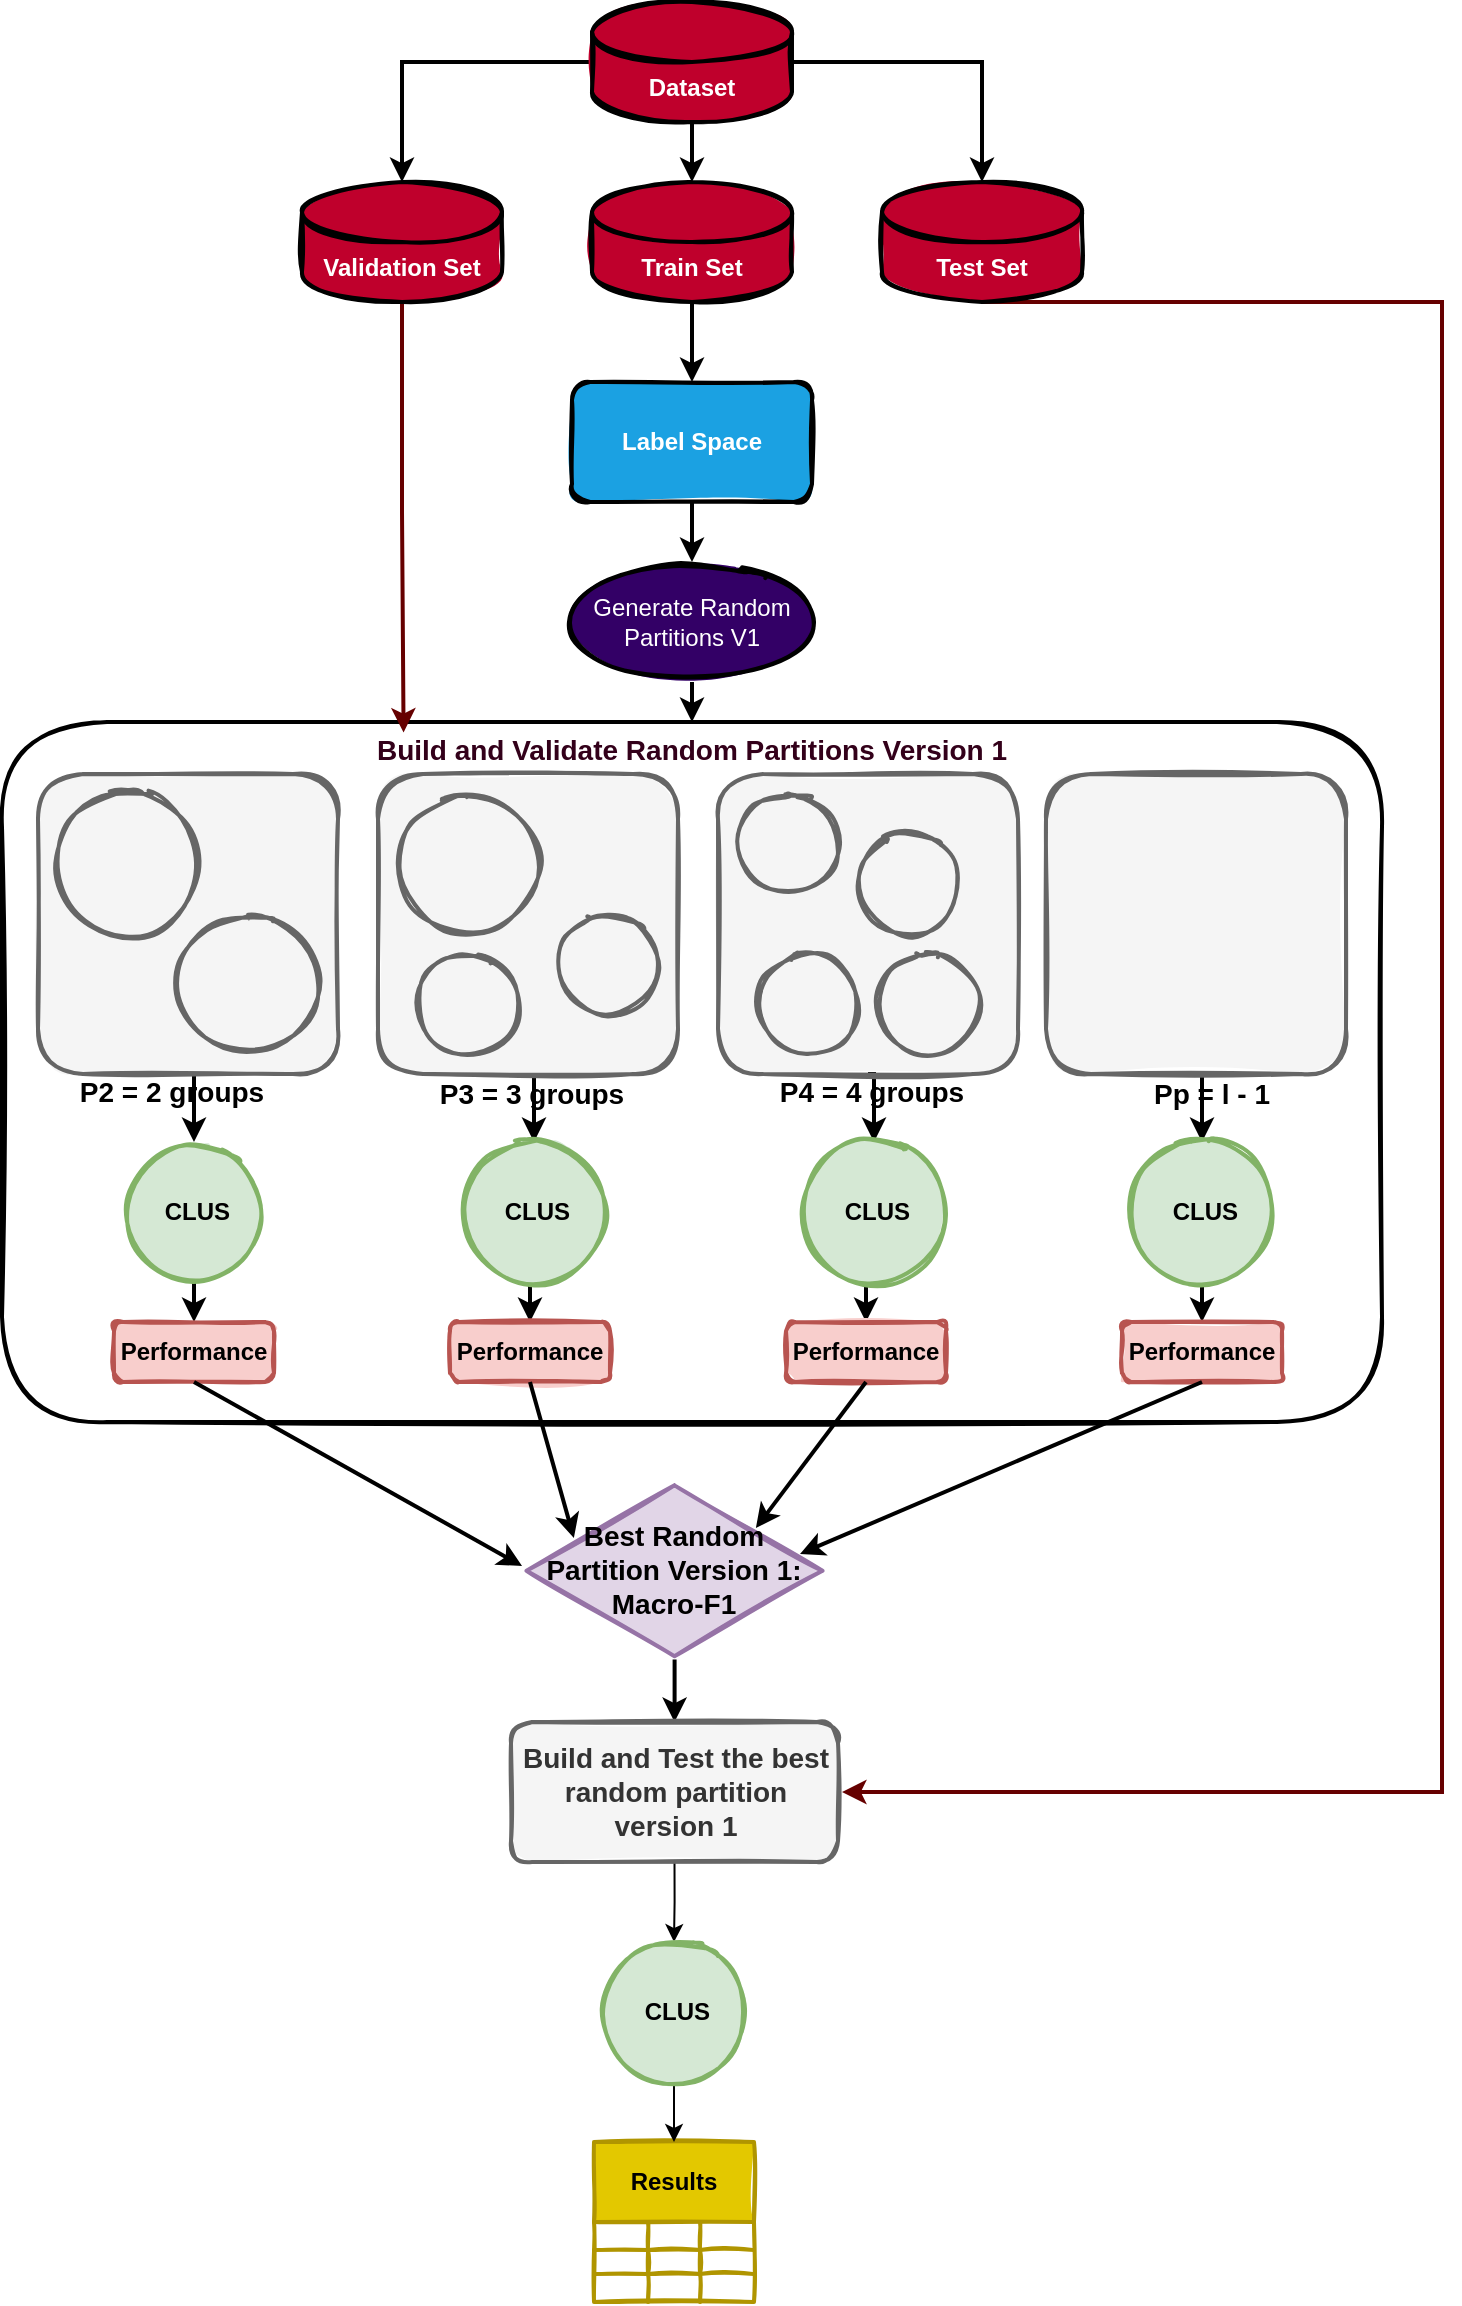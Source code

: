 <mxfile version="14.6.13" type="device"><diagram id="-QYDIm0tsiQuK-V-cHBM" name="Página-1"><mxGraphModel dx="2249" dy="822" grid="1" gridSize="10" guides="1" tooltips="1" connect="1" arrows="1" fold="1" page="1" pageScale="1" pageWidth="827" pageHeight="1169" math="0" shadow="0"><root><mxCell id="0"/><mxCell id="1" parent="0"/><mxCell id="Z5TqRd6HQiOi5LFkE9WK-11" value="" style="rounded=1;whiteSpace=wrap;html=1;strokeWidth=2;fillWeight=4;hachureGap=8;hachureAngle=45;sketch=1;fillStyle=solid;" parent="1" vertex="1"><mxGeometry x="-90" y="400" width="690" height="350" as="geometry"/></mxCell><mxCell id="Z5TqRd6HQiOi5LFkE9WK-3" style="edgeStyle=orthogonalEdgeStyle;rounded=0;orthogonalLoop=1;jettySize=auto;html=1;exitX=0.5;exitY=1;exitDx=0;exitDy=0;exitPerimeter=0;entryX=0.5;entryY=0;entryDx=0;entryDy=0;entryPerimeter=0;strokeWidth=2;" parent="1" source="liw2olCXuKr_KzRgP2FB-1" target="liw2olCXuKr_KzRgP2FB-2" edge="1"><mxGeometry relative="1" as="geometry"/></mxCell><mxCell id="Z5TqRd6HQiOi5LFkE9WK-4" style="edgeStyle=orthogonalEdgeStyle;rounded=0;orthogonalLoop=1;jettySize=auto;html=1;exitX=0;exitY=0.5;exitDx=0;exitDy=0;exitPerimeter=0;entryX=0.5;entryY=0;entryDx=0;entryDy=0;entryPerimeter=0;strokeWidth=2;" parent="1" source="liw2olCXuKr_KzRgP2FB-1" target="Z5TqRd6HQiOi5LFkE9WK-1" edge="1"><mxGeometry relative="1" as="geometry"/></mxCell><mxCell id="Z5TqRd6HQiOi5LFkE9WK-6" style="edgeStyle=orthogonalEdgeStyle;rounded=0;orthogonalLoop=1;jettySize=auto;html=1;exitX=1;exitY=0.5;exitDx=0;exitDy=0;exitPerimeter=0;entryX=0.5;entryY=0;entryDx=0;entryDy=0;entryPerimeter=0;strokeWidth=2;" parent="1" source="liw2olCXuKr_KzRgP2FB-1" target="liw2olCXuKr_KzRgP2FB-3" edge="1"><mxGeometry relative="1" as="geometry"/></mxCell><mxCell id="liw2olCXuKr_KzRgP2FB-1" value="Dataset" style="shape=cylinder3;whiteSpace=wrap;html=1;boundedLbl=1;backgroundOutline=1;size=15;fillColor=#BF002C;strokeColor=#000000;strokeWidth=2;sketch=1;fillWeight=2;hachureGap=8;fillStyle=solid;fontStyle=1;fontColor=#FFFFFF;" parent="1" vertex="1"><mxGeometry x="205" y="40" width="100" height="60" as="geometry"/></mxCell><mxCell id="Z5TqRd6HQiOi5LFkE9WK-9" style="edgeStyle=orthogonalEdgeStyle;rounded=0;orthogonalLoop=1;jettySize=auto;html=1;exitX=0.5;exitY=1;exitDx=0;exitDy=0;exitPerimeter=0;fontColor=#FFFFFF;strokeWidth=2;" parent="1" source="liw2olCXuKr_KzRgP2FB-2" target="Z5TqRd6HQiOi5LFkE9WK-8" edge="1"><mxGeometry relative="1" as="geometry"/></mxCell><mxCell id="liw2olCXuKr_KzRgP2FB-2" value="Train Set" style="shape=cylinder3;whiteSpace=wrap;html=1;boundedLbl=1;backgroundOutline=1;size=15;strokeColor=#000000;fillColor=#BF002C;strokeWidth=2;sketch=1;fillWeight=2;hachureGap=8;fillStyle=solid;fontStyle=1;fontColor=#FFFFFF;" parent="1" vertex="1"><mxGeometry x="205" y="130" width="100" height="60" as="geometry"/></mxCell><mxCell id="Z5TqRd6HQiOi5LFkE9WK-57" style="edgeStyle=orthogonalEdgeStyle;rounded=0;orthogonalLoop=1;jettySize=auto;html=1;exitX=0.5;exitY=1;exitDx=0;exitDy=0;entryX=0.5;entryY=0;entryDx=0;entryDy=0;fontSize=14;fontColor=#000000;strokeWidth=2;" parent="1" source="liw2olCXuKr_KzRgP2FB-16" target="Z5TqRd6HQiOi5LFkE9WK-53" edge="1"><mxGeometry relative="1" as="geometry"/></mxCell><mxCell id="liw2olCXuKr_KzRgP2FB-16" value="&amp;nbsp;CLUS" style="ellipse;whiteSpace=wrap;html=1;aspect=fixed;strokeWidth=2;sketch=1;fillWeight=4;hachureGap=8;fillStyle=solid;strokeColor=#82b366;rounded=1;fontStyle=1;hachureAngle=45;fillColor=#d5e8d4;" parent="1" vertex="1"><mxGeometry x="-29" y="610" width="70" height="70" as="geometry"/></mxCell><mxCell id="liw2olCXuKr_KzRgP2FB-20" value="Results" style="shape=table;html=1;whiteSpace=wrap;container=1;collapsible=0;childLayout=tableLayout;fontStyle=1;align=center;fontColor=#000000;fillColor=#e3c800;strokeColor=#B09500;strokeWidth=2;sketch=1;fillWeight=2;hachureGap=8;fillStyle=solid;" parent="1" vertex="1"><mxGeometry x="206" y="1110" width="80" height="80" as="geometry"/></mxCell><mxCell id="liw2olCXuKr_KzRgP2FB-21" value="" style="shape=partialRectangle;html=1;whiteSpace=wrap;collapsible=0;dropTarget=0;pointerEvents=0;fillColor=none;top=0;left=0;bottom=0;right=0;points=[[0,0.5],[1,0.5]];portConstraint=eastwest;" parent="liw2olCXuKr_KzRgP2FB-20" vertex="1"><mxGeometry y="40" width="80" height="14" as="geometry"/></mxCell><mxCell id="liw2olCXuKr_KzRgP2FB-22" value="" style="shape=partialRectangle;html=1;whiteSpace=wrap;connectable=0;fillColor=none;top=0;left=0;bottom=0;right=0;overflow=hidden;" parent="liw2olCXuKr_KzRgP2FB-21" vertex="1"><mxGeometry width="27" height="14" as="geometry"/></mxCell><mxCell id="liw2olCXuKr_KzRgP2FB-23" value="" style="shape=partialRectangle;html=1;whiteSpace=wrap;connectable=0;fillColor=none;top=0;left=0;bottom=0;right=0;overflow=hidden;" parent="liw2olCXuKr_KzRgP2FB-21" vertex="1"><mxGeometry x="27" width="26" height="14" as="geometry"/></mxCell><mxCell id="liw2olCXuKr_KzRgP2FB-24" value="" style="shape=partialRectangle;html=1;whiteSpace=wrap;connectable=0;fillColor=none;top=0;left=0;bottom=0;right=0;overflow=hidden;" parent="liw2olCXuKr_KzRgP2FB-21" vertex="1"><mxGeometry x="53" width="27" height="14" as="geometry"/></mxCell><mxCell id="liw2olCXuKr_KzRgP2FB-25" value="" style="shape=partialRectangle;html=1;whiteSpace=wrap;collapsible=0;dropTarget=0;pointerEvents=0;fillColor=none;top=0;left=0;bottom=0;right=0;points=[[0,0.5],[1,0.5]];portConstraint=eastwest;" parent="liw2olCXuKr_KzRgP2FB-20" vertex="1"><mxGeometry y="54" width="80" height="12" as="geometry"/></mxCell><mxCell id="liw2olCXuKr_KzRgP2FB-26" value="" style="shape=partialRectangle;html=1;whiteSpace=wrap;connectable=0;fillColor=none;top=0;left=0;bottom=0;right=0;overflow=hidden;" parent="liw2olCXuKr_KzRgP2FB-25" vertex="1"><mxGeometry width="27" height="12" as="geometry"/></mxCell><mxCell id="liw2olCXuKr_KzRgP2FB-27" value="" style="shape=partialRectangle;html=1;whiteSpace=wrap;connectable=0;fillColor=none;top=0;left=0;bottom=0;right=0;overflow=hidden;" parent="liw2olCXuKr_KzRgP2FB-25" vertex="1"><mxGeometry x="27" width="26" height="12" as="geometry"/></mxCell><mxCell id="liw2olCXuKr_KzRgP2FB-28" value="" style="shape=partialRectangle;html=1;whiteSpace=wrap;connectable=0;fillColor=none;top=0;left=0;bottom=0;right=0;overflow=hidden;" parent="liw2olCXuKr_KzRgP2FB-25" vertex="1"><mxGeometry x="53" width="27" height="12" as="geometry"/></mxCell><mxCell id="liw2olCXuKr_KzRgP2FB-29" value="" style="shape=partialRectangle;html=1;whiteSpace=wrap;collapsible=0;dropTarget=0;pointerEvents=0;fillColor=none;top=0;left=0;bottom=0;right=0;points=[[0,0.5],[1,0.5]];portConstraint=eastwest;" parent="liw2olCXuKr_KzRgP2FB-20" vertex="1"><mxGeometry y="66" width="80" height="14" as="geometry"/></mxCell><mxCell id="liw2olCXuKr_KzRgP2FB-30" value="" style="shape=partialRectangle;html=1;whiteSpace=wrap;connectable=0;fillColor=none;top=0;left=0;bottom=0;right=0;overflow=hidden;" parent="liw2olCXuKr_KzRgP2FB-29" vertex="1"><mxGeometry width="27" height="14" as="geometry"/></mxCell><mxCell id="liw2olCXuKr_KzRgP2FB-31" value="" style="shape=partialRectangle;html=1;whiteSpace=wrap;connectable=0;fillColor=none;top=0;left=0;bottom=0;right=0;overflow=hidden;" parent="liw2olCXuKr_KzRgP2FB-29" vertex="1"><mxGeometry x="27" width="26" height="14" as="geometry"/></mxCell><mxCell id="liw2olCXuKr_KzRgP2FB-32" value="" style="shape=partialRectangle;html=1;whiteSpace=wrap;connectable=0;fillColor=none;top=0;left=0;bottom=0;right=0;overflow=hidden;" parent="liw2olCXuKr_KzRgP2FB-29" vertex="1"><mxGeometry x="53" width="27" height="14" as="geometry"/></mxCell><mxCell id="Z5TqRd6HQiOi5LFkE9WK-74" style="edgeStyle=orthogonalEdgeStyle;rounded=0;orthogonalLoop=1;jettySize=auto;html=1;exitX=0.5;exitY=1;exitDx=0;exitDy=0;exitPerimeter=0;fontSize=14;strokeWidth=2;fontColor=#330000;strokeColor=#660000;" parent="1" source="liw2olCXuKr_KzRgP2FB-3" edge="1"><mxGeometry relative="1" as="geometry"><mxPoint x="330" y="935" as="targetPoint"/><Array as="points"><mxPoint x="630" y="190"/><mxPoint x="630" y="935"/></Array></mxGeometry></mxCell><mxCell id="liw2olCXuKr_KzRgP2FB-3" value="Test Set" style="shape=cylinder3;whiteSpace=wrap;html=1;boundedLbl=1;backgroundOutline=1;size=15;strokeColor=#000000;fillColor=#BF002C;strokeWidth=2;sketch=1;fillWeight=2;hachureGap=8;fillStyle=solid;fontStyle=1;fontColor=#FFFFFF;" parent="1" vertex="1"><mxGeometry x="350" y="130" width="100" height="60" as="geometry"/></mxCell><mxCell id="Z5TqRd6HQiOi5LFkE9WK-72" style="edgeStyle=orthogonalEdgeStyle;rounded=0;orthogonalLoop=1;jettySize=auto;html=1;exitX=0.5;exitY=1;exitDx=0;exitDy=0;exitPerimeter=0;entryX=0.291;entryY=0.015;entryDx=0;entryDy=0;entryPerimeter=0;fontSize=14;fontColor=#000000;strokeWidth=2;strokeColor=#660000;" parent="1" source="Z5TqRd6HQiOi5LFkE9WK-1" target="Z5TqRd6HQiOi5LFkE9WK-11" edge="1"><mxGeometry relative="1" as="geometry"/></mxCell><mxCell id="Z5TqRd6HQiOi5LFkE9WK-1" value="Validation Set" style="shape=cylinder3;whiteSpace=wrap;html=1;boundedLbl=1;backgroundOutline=1;size=15;strokeColor=#000000;fillColor=#BF002C;strokeWidth=2;sketch=1;fillWeight=2;hachureGap=8;fillStyle=solid;fontStyle=1;fontColor=#FFFFFF;" parent="1" vertex="1"><mxGeometry x="60" y="130" width="100" height="60" as="geometry"/></mxCell><mxCell id="Z5TqRd6HQiOi5LFkE9WK-29" style="edgeStyle=orthogonalEdgeStyle;rounded=0;orthogonalLoop=1;jettySize=auto;html=1;exitX=0.5;exitY=1;exitDx=0;exitDy=0;entryX=0.5;entryY=0;entryDx=0;entryDy=0;fontColor=#FFFFFF;strokeWidth=2;" parent="1" source="Z5TqRd6HQiOi5LFkE9WK-8" target="Z5TqRd6HQiOi5LFkE9WK-28" edge="1"><mxGeometry relative="1" as="geometry"/></mxCell><mxCell id="Z5TqRd6HQiOi5LFkE9WK-8" value="Label Space" style="rounded=1;whiteSpace=wrap;html=1;strokeWidth=2;fillWeight=4;hachureGap=8;hachureAngle=45;fillColor=#1ba1e2;sketch=1;fillStyle=solid;fontStyle=1;fontColor=#FFFFFF;" parent="1" vertex="1"><mxGeometry x="195" y="230" width="120" height="60" as="geometry"/></mxCell><mxCell id="Z5TqRd6HQiOi5LFkE9WK-46" style="edgeStyle=orthogonalEdgeStyle;rounded=0;orthogonalLoop=1;jettySize=auto;html=1;exitX=0.5;exitY=1;exitDx=0;exitDy=0;entryX=0.5;entryY=0;entryDx=0;entryDy=0;fontSize=14;fontColor=#33001A;strokeWidth=2;" parent="1" source="Z5TqRd6HQiOi5LFkE9WK-12" target="liw2olCXuKr_KzRgP2FB-16" edge="1"><mxGeometry relative="1" as="geometry"/></mxCell><mxCell id="Z5TqRd6HQiOi5LFkE9WK-12" value="" style="whiteSpace=wrap;html=1;aspect=fixed;rounded=1;fontStyle=1;strokeWidth=2;sketch=1;fillWeight=4;hachureGap=8;hachureAngle=45;fillStyle=solid;fillColor=#f5f5f5;strokeColor=#666666;fontColor=#333333;" parent="1" vertex="1"><mxGeometry x="-72" y="426" width="150" height="150" as="geometry"/></mxCell><mxCell id="Z5TqRd6HQiOi5LFkE9WK-13" value="" style="ellipse;whiteSpace=wrap;html=1;aspect=fixed;fontColor=#333333;fillColor=#f5f5f5;strokeWidth=2;sketch=1;fillWeight=2;hachureGap=8;fillStyle=solid;strokeColor=#666666;" parent="1" vertex="1"><mxGeometry x="-62" y="436" width="70" height="70" as="geometry"/></mxCell><mxCell id="Z5TqRd6HQiOi5LFkE9WK-15" value="" style="ellipse;whiteSpace=wrap;html=1;aspect=fixed;fontColor=#333333;fillColor=#f5f5f5;strokeWidth=2;sketch=1;fillWeight=2;hachureGap=8;fillStyle=solid;strokeColor=#666666;" parent="1" vertex="1"><mxGeometry x="-2" y="496" width="70" height="70" as="geometry"/></mxCell><mxCell id="Z5TqRd6HQiOi5LFkE9WK-47" style="edgeStyle=orthogonalEdgeStyle;rounded=0;orthogonalLoop=1;jettySize=auto;html=1;exitX=0.5;exitY=1;exitDx=0;exitDy=0;entryX=0.5;entryY=0;entryDx=0;entryDy=0;fontSize=14;fontColor=#33001A;strokeWidth=2;" parent="1" source="Z5TqRd6HQiOi5LFkE9WK-16" target="Z5TqRd6HQiOi5LFkE9WK-42" edge="1"><mxGeometry relative="1" as="geometry"/></mxCell><mxCell id="Z5TqRd6HQiOi5LFkE9WK-16" value="" style="whiteSpace=wrap;html=1;aspect=fixed;rounded=1;fontStyle=1;strokeWidth=2;sketch=1;fillWeight=4;hachureGap=8;hachureAngle=45;fillStyle=solid;fillColor=#f5f5f5;strokeColor=#666666;fontColor=#333333;" parent="1" vertex="1"><mxGeometry x="98" y="426" width="150" height="150" as="geometry"/></mxCell><mxCell id="Z5TqRd6HQiOi5LFkE9WK-17" value="" style="ellipse;whiteSpace=wrap;html=1;aspect=fixed;fontColor=#333333;fillColor=#f5f5f5;strokeWidth=2;sketch=1;fillWeight=2;hachureGap=8;fillStyle=solid;strokeColor=#666666;" parent="1" vertex="1"><mxGeometry x="108" y="436" width="70" height="70" as="geometry"/></mxCell><mxCell id="Z5TqRd6HQiOi5LFkE9WK-18" value="" style="ellipse;whiteSpace=wrap;html=1;aspect=fixed;fontColor=#333333;fillColor=#f5f5f5;strokeWidth=2;sketch=1;fillWeight=2;hachureGap=8;fillStyle=solid;strokeColor=#666666;" parent="1" vertex="1"><mxGeometry x="188" y="496" width="50" height="50" as="geometry"/></mxCell><mxCell id="Z5TqRd6HQiOi5LFkE9WK-19" value="" style="ellipse;whiteSpace=wrap;html=1;aspect=fixed;fontColor=#333333;fillColor=#f5f5f5;strokeWidth=2;sketch=1;fillWeight=2;hachureGap=8;fillStyle=solid;strokeColor=#666666;" parent="1" vertex="1"><mxGeometry x="118" y="516" width="50" height="50" as="geometry"/></mxCell><mxCell id="Z5TqRd6HQiOi5LFkE9WK-48" style="edgeStyle=orthogonalEdgeStyle;rounded=0;orthogonalLoop=1;jettySize=auto;html=1;exitX=0.5;exitY=1;exitDx=0;exitDy=0;entryX=0.5;entryY=0;entryDx=0;entryDy=0;fontSize=14;fontColor=#33001A;strokeWidth=2;" parent="1" source="Z5TqRd6HQiOi5LFkE9WK-20" target="Z5TqRd6HQiOi5LFkE9WK-44" edge="1"><mxGeometry relative="1" as="geometry"/></mxCell><mxCell id="Z5TqRd6HQiOi5LFkE9WK-20" value="" style="whiteSpace=wrap;html=1;aspect=fixed;rounded=1;fontStyle=1;strokeWidth=2;sketch=1;fillWeight=4;hachureGap=8;hachureAngle=45;fillStyle=solid;fillColor=#f5f5f5;strokeColor=#666666;fontColor=#333333;" parent="1" vertex="1"><mxGeometry x="268" y="426" width="150" height="150" as="geometry"/></mxCell><mxCell id="Z5TqRd6HQiOi5LFkE9WK-21" value="" style="ellipse;whiteSpace=wrap;html=1;aspect=fixed;fontColor=#333333;fillColor=#f5f5f5;strokeWidth=2;sketch=1;fillWeight=2;hachureGap=8;fillStyle=solid;strokeColor=#666666;" parent="1" vertex="1"><mxGeometry x="278" y="436" width="50" height="50" as="geometry"/></mxCell><mxCell id="Z5TqRd6HQiOi5LFkE9WK-22" value="" style="ellipse;whiteSpace=wrap;html=1;aspect=fixed;fontColor=#333333;fillColor=#f5f5f5;strokeWidth=2;sketch=1;fillWeight=2;hachureGap=8;fillStyle=solid;strokeColor=#666666;" parent="1" vertex="1"><mxGeometry x="348" y="516" width="50" height="50" as="geometry"/></mxCell><mxCell id="Z5TqRd6HQiOi5LFkE9WK-23" value="" style="ellipse;whiteSpace=wrap;html=1;aspect=fixed;fontColor=#333333;fillColor=#f5f5f5;strokeWidth=2;sketch=1;fillWeight=2;hachureGap=8;fillStyle=solid;strokeColor=#666666;" parent="1" vertex="1"><mxGeometry x="288" y="516" width="50" height="50" as="geometry"/></mxCell><mxCell id="Z5TqRd6HQiOi5LFkE9WK-24" value="" style="ellipse;whiteSpace=wrap;html=1;aspect=fixed;fontColor=#333333;fillColor=#f5f5f5;strokeWidth=2;sketch=1;fillWeight=2;hachureGap=8;fillStyle=solid;strokeColor=#666666;" parent="1" vertex="1"><mxGeometry x="338" y="456" width="50" height="50" as="geometry"/></mxCell><mxCell id="Z5TqRd6HQiOi5LFkE9WK-49" style="edgeStyle=orthogonalEdgeStyle;rounded=0;orthogonalLoop=1;jettySize=auto;html=1;exitX=0.5;exitY=1;exitDx=0;exitDy=0;entryX=0.5;entryY=0;entryDx=0;entryDy=0;fontSize=14;fontColor=#33001A;strokeWidth=2;" parent="1" source="Z5TqRd6HQiOi5LFkE9WK-25" target="Z5TqRd6HQiOi5LFkE9WK-43" edge="1"><mxGeometry relative="1" as="geometry"/></mxCell><mxCell id="Z5TqRd6HQiOi5LFkE9WK-25" value="" style="whiteSpace=wrap;html=1;aspect=fixed;rounded=1;fontStyle=1;strokeWidth=2;sketch=1;fillWeight=4;hachureGap=8;hachureAngle=45;fillStyle=solid;fillColor=#f5f5f5;strokeColor=#666666;fontColor=#333333;" parent="1" vertex="1"><mxGeometry x="432" y="426" width="150" height="150" as="geometry"/></mxCell><mxCell id="Z5TqRd6HQiOi5LFkE9WK-31" style="edgeStyle=orthogonalEdgeStyle;rounded=0;orthogonalLoop=1;jettySize=auto;html=1;exitX=0.5;exitY=1;exitDx=0;exitDy=0;entryX=0.5;entryY=0;entryDx=0;entryDy=0;fontColor=#000000;strokeWidth=2;" parent="1" source="Z5TqRd6HQiOi5LFkE9WK-28" target="Z5TqRd6HQiOi5LFkE9WK-11" edge="1"><mxGeometry relative="1" as="geometry"/></mxCell><mxCell id="Z5TqRd6HQiOi5LFkE9WK-28" value="Generate Random Partitions V1" style="ellipse;whiteSpace=wrap;html=1;strokeWidth=2;fillWeight=2;hachureGap=8;fillStyle=solid;sketch=1;fontColor=#FFFFFF;fillColor=#330066;" parent="1" vertex="1"><mxGeometry x="195" y="320" width="120" height="60" as="geometry"/></mxCell><mxCell id="Z5TqRd6HQiOi5LFkE9WK-30" value="Build and Validate Random Partitions Version 1" style="text;html=1;strokeColor=none;fillColor=none;align=center;verticalAlign=middle;whiteSpace=wrap;rounded=0;fontStyle=1;fontSize=14;fontColor=#33001A;" parent="1" vertex="1"><mxGeometry x="-20" y="404" width="550" height="20" as="geometry"/></mxCell><mxCell id="Z5TqRd6HQiOi5LFkE9WK-32" value="P2 = 2 groups" style="text;html=1;strokeColor=none;fillColor=none;align=center;verticalAlign=middle;whiteSpace=wrap;rounded=0;fontColor=#000000;fontStyle=1;fontSize=14;" parent="1" vertex="1"><mxGeometry x="-70" y="575" width="130" height="20" as="geometry"/></mxCell><mxCell id="Z5TqRd6HQiOi5LFkE9WK-33" value="P3 = 3 groups" style="text;html=1;strokeColor=none;fillColor=none;align=center;verticalAlign=middle;whiteSpace=wrap;rounded=0;fontColor=#000000;fontStyle=1;fontSize=14;" parent="1" vertex="1"><mxGeometry x="111" y="576" width="128" height="20" as="geometry"/></mxCell><mxCell id="Z5TqRd6HQiOi5LFkE9WK-35" value="Pp = l - 1" style="text;html=1;strokeColor=none;fillColor=none;align=center;verticalAlign=middle;whiteSpace=wrap;rounded=0;fontColor=#000000;fontStyle=1;fontSize=14;" parent="1" vertex="1"><mxGeometry x="480" y="576" width="70" height="20" as="geometry"/></mxCell><mxCell id="Z5TqRd6HQiOi5LFkE9WK-38" value="P4 = 4 groups" style="text;html=1;strokeColor=none;fillColor=none;align=center;verticalAlign=middle;whiteSpace=wrap;rounded=0;fontColor=#000000;fontStyle=1;fontSize=14;" parent="1" vertex="1"><mxGeometry x="281" y="575" width="128" height="20" as="geometry"/></mxCell><mxCell id="Z5TqRd6HQiOi5LFkE9WK-58" style="edgeStyle=orthogonalEdgeStyle;rounded=0;orthogonalLoop=1;jettySize=auto;html=1;exitX=0.5;exitY=1;exitDx=0;exitDy=0;entryX=0.5;entryY=0;entryDx=0;entryDy=0;fontSize=14;fontColor=#000000;strokeWidth=2;" parent="1" source="Z5TqRd6HQiOi5LFkE9WK-42" target="Z5TqRd6HQiOi5LFkE9WK-54" edge="1"><mxGeometry relative="1" as="geometry"/></mxCell><mxCell id="Z5TqRd6HQiOi5LFkE9WK-42" value="&amp;nbsp;CLUS" style="ellipse;whiteSpace=wrap;html=1;aspect=fixed;fillColor=#d5e8d4;strokeWidth=2;sketch=1;fillWeight=4;hachureGap=8;fillStyle=solid;strokeColor=#82b366;rounded=1;fontStyle=1;hachureAngle=45;" parent="1" vertex="1"><mxGeometry x="141" y="610" width="70" height="70" as="geometry"/></mxCell><mxCell id="Z5TqRd6HQiOi5LFkE9WK-60" style="edgeStyle=orthogonalEdgeStyle;rounded=0;orthogonalLoop=1;jettySize=auto;html=1;exitX=0.5;exitY=1;exitDx=0;exitDy=0;entryX=0.5;entryY=0;entryDx=0;entryDy=0;fontSize=14;fontColor=#000000;strokeWidth=2;" parent="1" source="Z5TqRd6HQiOi5LFkE9WK-43" target="Z5TqRd6HQiOi5LFkE9WK-56" edge="1"><mxGeometry relative="1" as="geometry"/></mxCell><mxCell id="Z5TqRd6HQiOi5LFkE9WK-43" value="&amp;nbsp;CLUS" style="ellipse;whiteSpace=wrap;html=1;aspect=fixed;fillColor=#d5e8d4;strokeWidth=2;sketch=1;fillWeight=4;hachureGap=8;fillStyle=solid;strokeColor=#82b366;rounded=1;fontStyle=1;hachureAngle=45;" parent="1" vertex="1"><mxGeometry x="475" y="610" width="70" height="70" as="geometry"/></mxCell><mxCell id="Z5TqRd6HQiOi5LFkE9WK-59" style="edgeStyle=orthogonalEdgeStyle;rounded=0;orthogonalLoop=1;jettySize=auto;html=1;exitX=0.5;exitY=1;exitDx=0;exitDy=0;entryX=0.5;entryY=0;entryDx=0;entryDy=0;fontSize=14;fontColor=#000000;strokeWidth=2;" parent="1" source="Z5TqRd6HQiOi5LFkE9WK-44" target="Z5TqRd6HQiOi5LFkE9WK-55" edge="1"><mxGeometry relative="1" as="geometry"/></mxCell><mxCell id="Z5TqRd6HQiOi5LFkE9WK-44" value="&amp;nbsp;CLUS" style="ellipse;whiteSpace=wrap;html=1;aspect=fixed;fillColor=#d5e8d4;strokeWidth=2;sketch=1;fillWeight=4;hachureGap=8;fillStyle=solid;strokeColor=#82b366;rounded=1;fontStyle=1;hachureAngle=45;" parent="1" vertex="1"><mxGeometry x="311" y="610" width="70" height="70" as="geometry"/></mxCell><mxCell id="Z5TqRd6HQiOi5LFkE9WK-70" value="" style="edgeStyle=orthogonalEdgeStyle;rounded=0;orthogonalLoop=1;jettySize=auto;html=1;fontSize=14;fontColor=#000000;strokeWidth=2;" parent="1" source="Z5TqRd6HQiOi5LFkE9WK-52" target="Z5TqRd6HQiOi5LFkE9WK-69" edge="1"><mxGeometry relative="1" as="geometry"/></mxCell><mxCell id="Z5TqRd6HQiOi5LFkE9WK-52" value="Best Random Partition Version 1: Macro-F1" style="html=1;whiteSpace=wrap;aspect=fixed;shape=isoRectangle;fontSize=14;rounded=1;fontStyle=1;strokeWidth=2;sketch=1;fillWeight=4;hachureGap=8;hachureAngle=45;fillStyle=solid;fillColor=#e1d5e7;strokeColor=#9673a6;" parent="1" vertex="1"><mxGeometry x="172.25" y="780" width="148" height="88.8" as="geometry"/></mxCell><mxCell id="Z5TqRd6HQiOi5LFkE9WK-53" value="Performance" style="rounded=1;whiteSpace=wrap;html=1;strokeWidth=2;fillWeight=4;hachureGap=8;hachureAngle=45;sketch=1;fillStyle=solid;fontStyle=1;fillColor=#f8cecc;strokeColor=#b85450;" parent="1" vertex="1"><mxGeometry x="-34" y="700" width="80" height="30" as="geometry"/></mxCell><mxCell id="Z5TqRd6HQiOi5LFkE9WK-54" value="Performance" style="rounded=1;whiteSpace=wrap;html=1;strokeWidth=2;fillWeight=4;hachureGap=8;hachureAngle=45;sketch=1;fillStyle=solid;fontStyle=1;fillColor=#f8cecc;strokeColor=#b85450;" parent="1" vertex="1"><mxGeometry x="134" y="700" width="80" height="30" as="geometry"/></mxCell><mxCell id="Z5TqRd6HQiOi5LFkE9WK-55" value="Performance" style="rounded=1;whiteSpace=wrap;html=1;strokeWidth=2;fillWeight=4;hachureGap=8;hachureAngle=45;sketch=1;fillStyle=solid;fontStyle=1;fillColor=#f8cecc;strokeColor=#b85450;" parent="1" vertex="1"><mxGeometry x="302" y="700" width="80" height="30" as="geometry"/></mxCell><mxCell id="Z5TqRd6HQiOi5LFkE9WK-56" value="Performance" style="rounded=1;whiteSpace=wrap;html=1;strokeWidth=2;fillWeight=4;hachureGap=8;hachureAngle=45;sketch=1;fillStyle=solid;fontStyle=1;fillColor=#f8cecc;strokeColor=#b85450;" parent="1" vertex="1"><mxGeometry x="470" y="700" width="80" height="30" as="geometry"/></mxCell><mxCell id="UFPg1vBg11zMuu2Y-jyI-2" style="edgeStyle=orthogonalEdgeStyle;rounded=0;orthogonalLoop=1;jettySize=auto;html=1;exitX=0.5;exitY=1;exitDx=0;exitDy=0;entryX=0.5;entryY=0;entryDx=0;entryDy=0;" edge="1" parent="1" source="Z5TqRd6HQiOi5LFkE9WK-69" target="UFPg1vBg11zMuu2Y-jyI-1"><mxGeometry relative="1" as="geometry"/></mxCell><mxCell id="Z5TqRd6HQiOi5LFkE9WK-69" value="Build and Test the best random partition version 1" style="rounded=1;whiteSpace=wrap;html=1;strokeWidth=2;fillWeight=4;hachureGap=8;hachureAngle=45;sketch=1;fillStyle=solid;fontStyle=1;fontSize=14;fillColor=#f5f5f5;fontColor=#333333;strokeColor=#666666;" parent="1" vertex="1"><mxGeometry x="164.5" y="900" width="163.5" height="70" as="geometry"/></mxCell><mxCell id="Z5TqRd6HQiOi5LFkE9WK-80" value="" style="endArrow=classic;html=1;fontSize=14;fontColor=#330000;strokeColor=#000000;strokeWidth=2;exitX=0.5;exitY=1;exitDx=0;exitDy=0;entryX=-0.015;entryY=0.473;entryDx=0;entryDy=0;entryPerimeter=0;" parent="1" source="Z5TqRd6HQiOi5LFkE9WK-53" target="Z5TqRd6HQiOi5LFkE9WK-52" edge="1"><mxGeometry width="50" height="50" relative="1" as="geometry"><mxPoint x="230" y="970" as="sourcePoint"/><mxPoint x="280" y="920" as="targetPoint"/></mxGeometry></mxCell><mxCell id="Z5TqRd6HQiOi5LFkE9WK-81" value="" style="endArrow=classic;html=1;fontSize=14;fontColor=#330000;strokeColor=#000000;strokeWidth=2;exitX=0.5;exitY=1;exitDx=0;exitDy=0;entryX=0.16;entryY=0.315;entryDx=0;entryDy=0;entryPerimeter=0;" parent="1" source="Z5TqRd6HQiOi5LFkE9WK-54" target="Z5TqRd6HQiOi5LFkE9WK-52" edge="1"><mxGeometry width="50" height="50" relative="1" as="geometry"><mxPoint x="16" y="740" as="sourcePoint"/><mxPoint x="180" y="810" as="targetPoint"/></mxGeometry></mxCell><mxCell id="Z5TqRd6HQiOi5LFkE9WK-82" value="" style="endArrow=classic;html=1;fontSize=14;fontColor=#330000;strokeColor=#000000;strokeWidth=2;exitX=0.5;exitY=1;exitDx=0;exitDy=0;entryX=0.775;entryY=0.259;entryDx=0;entryDy=0;entryPerimeter=0;" parent="1" source="Z5TqRd6HQiOi5LFkE9WK-55" target="Z5TqRd6HQiOi5LFkE9WK-52" edge="1"><mxGeometry width="50" height="50" relative="1" as="geometry"><mxPoint x="26" y="750" as="sourcePoint"/><mxPoint x="190.03" y="842.002" as="targetPoint"/></mxGeometry></mxCell><mxCell id="Z5TqRd6HQiOi5LFkE9WK-83" value="" style="endArrow=classic;html=1;fontSize=14;fontColor=#330000;strokeColor=#000000;strokeWidth=2;exitX=0.5;exitY=1;exitDx=0;exitDy=0;entryX=0.924;entryY=0.405;entryDx=0;entryDy=0;entryPerimeter=0;" parent="1" source="Z5TqRd6HQiOi5LFkE9WK-56" target="Z5TqRd6HQiOi5LFkE9WK-52" edge="1"><mxGeometry width="50" height="50" relative="1" as="geometry"><mxPoint x="36" y="760" as="sourcePoint"/><mxPoint x="200.03" y="852.002" as="targetPoint"/></mxGeometry></mxCell><mxCell id="UFPg1vBg11zMuu2Y-jyI-3" style="edgeStyle=orthogonalEdgeStyle;rounded=0;orthogonalLoop=1;jettySize=auto;html=1;exitX=0.5;exitY=1;exitDx=0;exitDy=0;entryX=0.5;entryY=0;entryDx=0;entryDy=0;" edge="1" parent="1" source="UFPg1vBg11zMuu2Y-jyI-1" target="liw2olCXuKr_KzRgP2FB-20"><mxGeometry relative="1" as="geometry"/></mxCell><mxCell id="UFPg1vBg11zMuu2Y-jyI-1" value="&amp;nbsp;CLUS" style="ellipse;whiteSpace=wrap;html=1;aspect=fixed;fillColor=#d5e8d4;strokeWidth=2;sketch=1;fillWeight=4;hachureGap=8;fillStyle=solid;strokeColor=#82b366;rounded=1;fontStyle=1;hachureAngle=45;" vertex="1" parent="1"><mxGeometry x="211" y="1010" width="70" height="70" as="geometry"/></mxCell></root></mxGraphModel></diagram></mxfile>